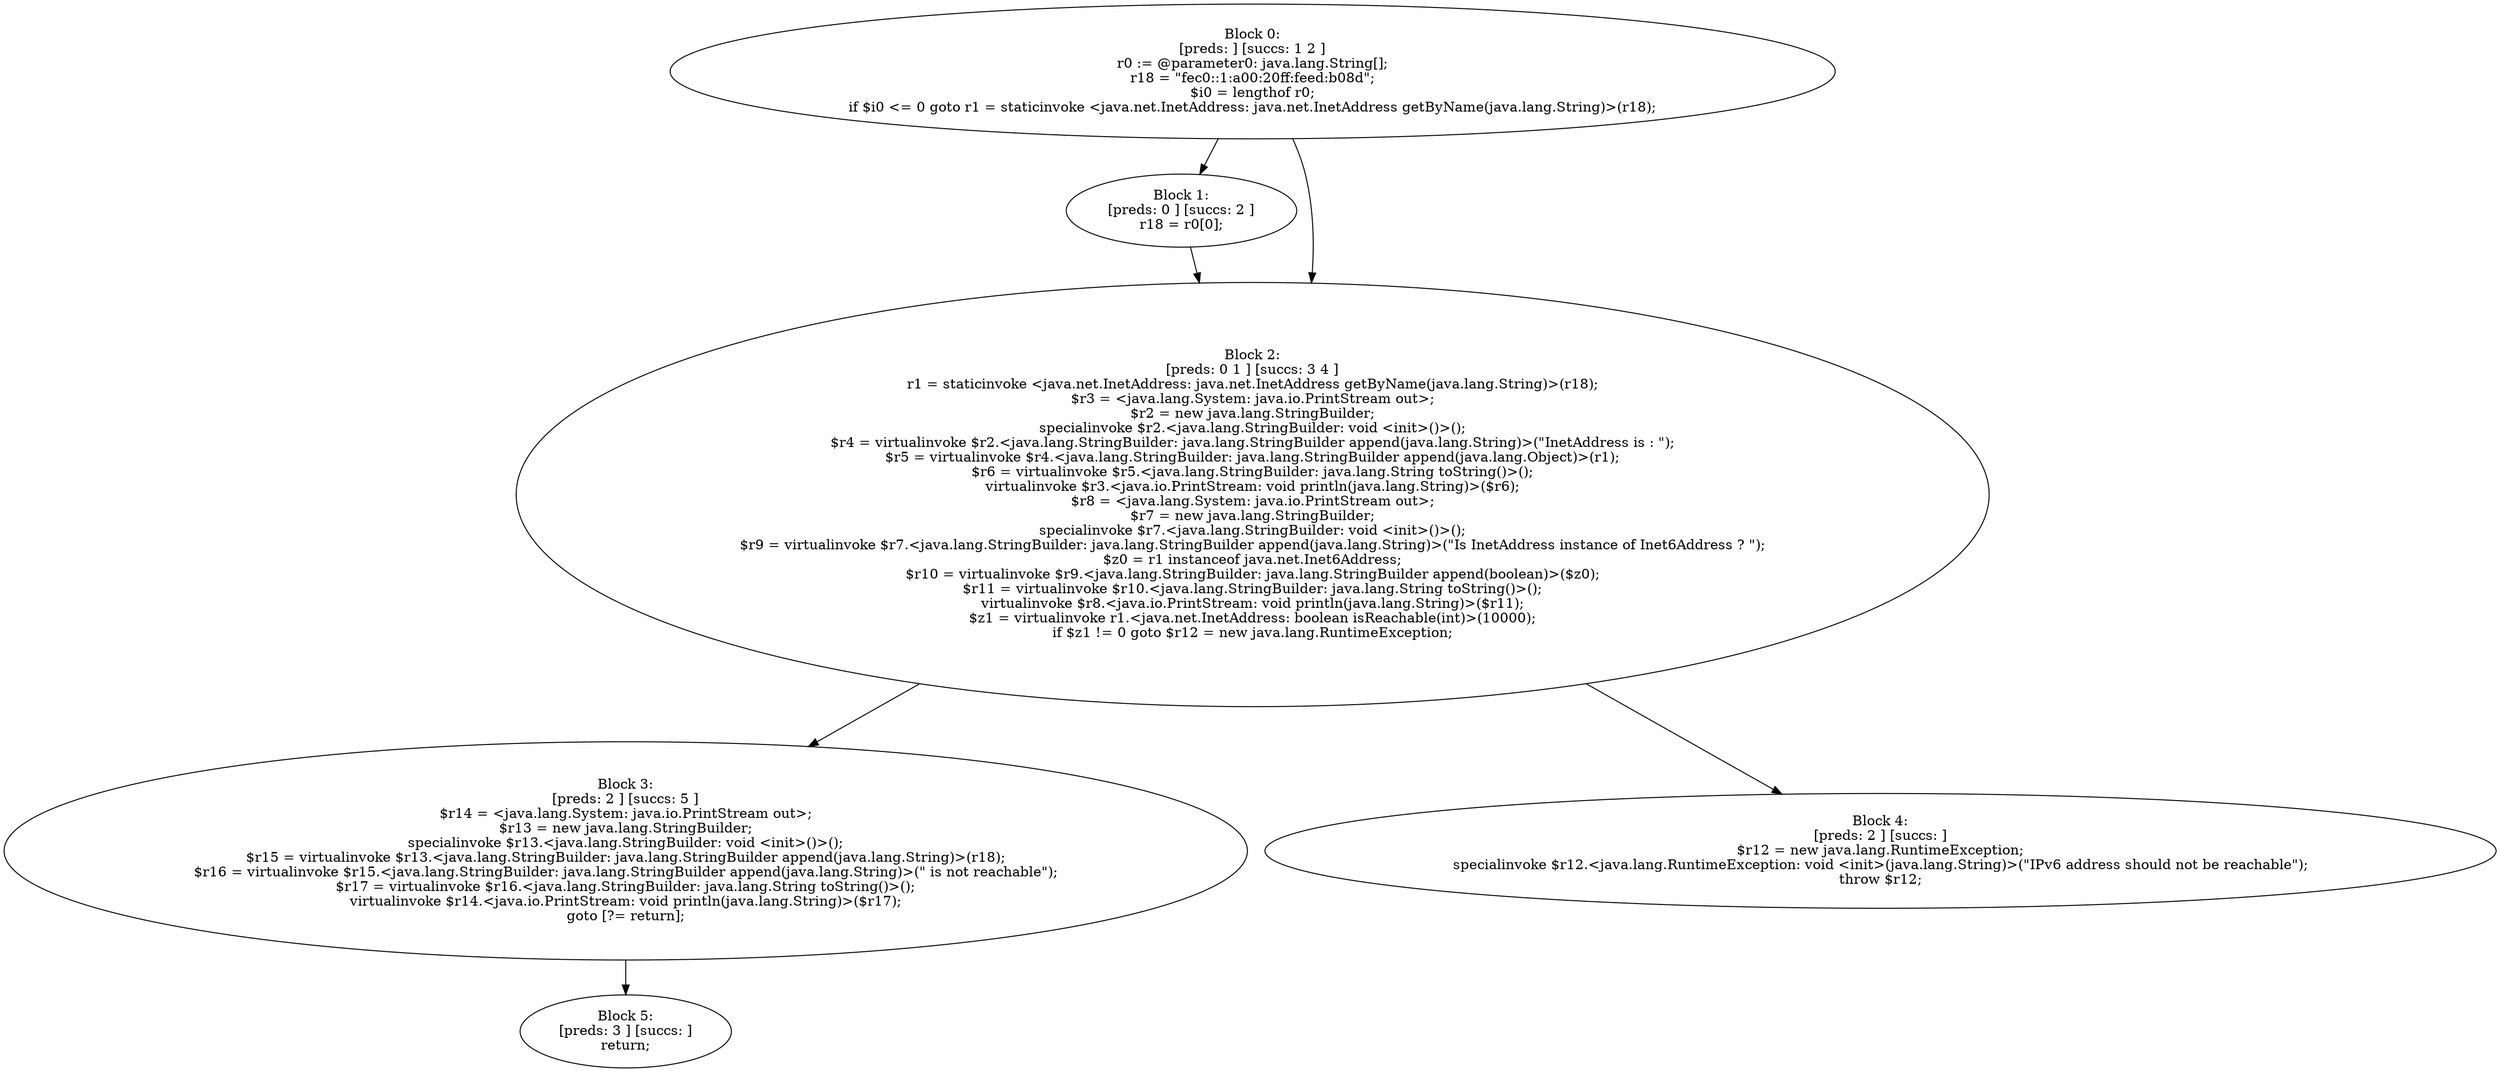 digraph "unitGraph" {
    "Block 0:
[preds: ] [succs: 1 2 ]
r0 := @parameter0: java.lang.String[];
r18 = \"fec0::1:a00:20ff:feed:b08d\";
$i0 = lengthof r0;
if $i0 <= 0 goto r1 = staticinvoke <java.net.InetAddress: java.net.InetAddress getByName(java.lang.String)>(r18);
"
    "Block 1:
[preds: 0 ] [succs: 2 ]
r18 = r0[0];
"
    "Block 2:
[preds: 0 1 ] [succs: 3 4 ]
r1 = staticinvoke <java.net.InetAddress: java.net.InetAddress getByName(java.lang.String)>(r18);
$r3 = <java.lang.System: java.io.PrintStream out>;
$r2 = new java.lang.StringBuilder;
specialinvoke $r2.<java.lang.StringBuilder: void <init>()>();
$r4 = virtualinvoke $r2.<java.lang.StringBuilder: java.lang.StringBuilder append(java.lang.String)>(\"InetAddress is : \");
$r5 = virtualinvoke $r4.<java.lang.StringBuilder: java.lang.StringBuilder append(java.lang.Object)>(r1);
$r6 = virtualinvoke $r5.<java.lang.StringBuilder: java.lang.String toString()>();
virtualinvoke $r3.<java.io.PrintStream: void println(java.lang.String)>($r6);
$r8 = <java.lang.System: java.io.PrintStream out>;
$r7 = new java.lang.StringBuilder;
specialinvoke $r7.<java.lang.StringBuilder: void <init>()>();
$r9 = virtualinvoke $r7.<java.lang.StringBuilder: java.lang.StringBuilder append(java.lang.String)>(\"Is InetAddress instance of Inet6Address ? \");
$z0 = r1 instanceof java.net.Inet6Address;
$r10 = virtualinvoke $r9.<java.lang.StringBuilder: java.lang.StringBuilder append(boolean)>($z0);
$r11 = virtualinvoke $r10.<java.lang.StringBuilder: java.lang.String toString()>();
virtualinvoke $r8.<java.io.PrintStream: void println(java.lang.String)>($r11);
$z1 = virtualinvoke r1.<java.net.InetAddress: boolean isReachable(int)>(10000);
if $z1 != 0 goto $r12 = new java.lang.RuntimeException;
"
    "Block 3:
[preds: 2 ] [succs: 5 ]
$r14 = <java.lang.System: java.io.PrintStream out>;
$r13 = new java.lang.StringBuilder;
specialinvoke $r13.<java.lang.StringBuilder: void <init>()>();
$r15 = virtualinvoke $r13.<java.lang.StringBuilder: java.lang.StringBuilder append(java.lang.String)>(r18);
$r16 = virtualinvoke $r15.<java.lang.StringBuilder: java.lang.StringBuilder append(java.lang.String)>(\" is not reachable\");
$r17 = virtualinvoke $r16.<java.lang.StringBuilder: java.lang.String toString()>();
virtualinvoke $r14.<java.io.PrintStream: void println(java.lang.String)>($r17);
goto [?= return];
"
    "Block 4:
[preds: 2 ] [succs: ]
$r12 = new java.lang.RuntimeException;
specialinvoke $r12.<java.lang.RuntimeException: void <init>(java.lang.String)>(\"IPv6 address should not be reachable\");
throw $r12;
"
    "Block 5:
[preds: 3 ] [succs: ]
return;
"
    "Block 0:
[preds: ] [succs: 1 2 ]
r0 := @parameter0: java.lang.String[];
r18 = \"fec0::1:a00:20ff:feed:b08d\";
$i0 = lengthof r0;
if $i0 <= 0 goto r1 = staticinvoke <java.net.InetAddress: java.net.InetAddress getByName(java.lang.String)>(r18);
"->"Block 1:
[preds: 0 ] [succs: 2 ]
r18 = r0[0];
";
    "Block 0:
[preds: ] [succs: 1 2 ]
r0 := @parameter0: java.lang.String[];
r18 = \"fec0::1:a00:20ff:feed:b08d\";
$i0 = lengthof r0;
if $i0 <= 0 goto r1 = staticinvoke <java.net.InetAddress: java.net.InetAddress getByName(java.lang.String)>(r18);
"->"Block 2:
[preds: 0 1 ] [succs: 3 4 ]
r1 = staticinvoke <java.net.InetAddress: java.net.InetAddress getByName(java.lang.String)>(r18);
$r3 = <java.lang.System: java.io.PrintStream out>;
$r2 = new java.lang.StringBuilder;
specialinvoke $r2.<java.lang.StringBuilder: void <init>()>();
$r4 = virtualinvoke $r2.<java.lang.StringBuilder: java.lang.StringBuilder append(java.lang.String)>(\"InetAddress is : \");
$r5 = virtualinvoke $r4.<java.lang.StringBuilder: java.lang.StringBuilder append(java.lang.Object)>(r1);
$r6 = virtualinvoke $r5.<java.lang.StringBuilder: java.lang.String toString()>();
virtualinvoke $r3.<java.io.PrintStream: void println(java.lang.String)>($r6);
$r8 = <java.lang.System: java.io.PrintStream out>;
$r7 = new java.lang.StringBuilder;
specialinvoke $r7.<java.lang.StringBuilder: void <init>()>();
$r9 = virtualinvoke $r7.<java.lang.StringBuilder: java.lang.StringBuilder append(java.lang.String)>(\"Is InetAddress instance of Inet6Address ? \");
$z0 = r1 instanceof java.net.Inet6Address;
$r10 = virtualinvoke $r9.<java.lang.StringBuilder: java.lang.StringBuilder append(boolean)>($z0);
$r11 = virtualinvoke $r10.<java.lang.StringBuilder: java.lang.String toString()>();
virtualinvoke $r8.<java.io.PrintStream: void println(java.lang.String)>($r11);
$z1 = virtualinvoke r1.<java.net.InetAddress: boolean isReachable(int)>(10000);
if $z1 != 0 goto $r12 = new java.lang.RuntimeException;
";
    "Block 1:
[preds: 0 ] [succs: 2 ]
r18 = r0[0];
"->"Block 2:
[preds: 0 1 ] [succs: 3 4 ]
r1 = staticinvoke <java.net.InetAddress: java.net.InetAddress getByName(java.lang.String)>(r18);
$r3 = <java.lang.System: java.io.PrintStream out>;
$r2 = new java.lang.StringBuilder;
specialinvoke $r2.<java.lang.StringBuilder: void <init>()>();
$r4 = virtualinvoke $r2.<java.lang.StringBuilder: java.lang.StringBuilder append(java.lang.String)>(\"InetAddress is : \");
$r5 = virtualinvoke $r4.<java.lang.StringBuilder: java.lang.StringBuilder append(java.lang.Object)>(r1);
$r6 = virtualinvoke $r5.<java.lang.StringBuilder: java.lang.String toString()>();
virtualinvoke $r3.<java.io.PrintStream: void println(java.lang.String)>($r6);
$r8 = <java.lang.System: java.io.PrintStream out>;
$r7 = new java.lang.StringBuilder;
specialinvoke $r7.<java.lang.StringBuilder: void <init>()>();
$r9 = virtualinvoke $r7.<java.lang.StringBuilder: java.lang.StringBuilder append(java.lang.String)>(\"Is InetAddress instance of Inet6Address ? \");
$z0 = r1 instanceof java.net.Inet6Address;
$r10 = virtualinvoke $r9.<java.lang.StringBuilder: java.lang.StringBuilder append(boolean)>($z0);
$r11 = virtualinvoke $r10.<java.lang.StringBuilder: java.lang.String toString()>();
virtualinvoke $r8.<java.io.PrintStream: void println(java.lang.String)>($r11);
$z1 = virtualinvoke r1.<java.net.InetAddress: boolean isReachable(int)>(10000);
if $z1 != 0 goto $r12 = new java.lang.RuntimeException;
";
    "Block 2:
[preds: 0 1 ] [succs: 3 4 ]
r1 = staticinvoke <java.net.InetAddress: java.net.InetAddress getByName(java.lang.String)>(r18);
$r3 = <java.lang.System: java.io.PrintStream out>;
$r2 = new java.lang.StringBuilder;
specialinvoke $r2.<java.lang.StringBuilder: void <init>()>();
$r4 = virtualinvoke $r2.<java.lang.StringBuilder: java.lang.StringBuilder append(java.lang.String)>(\"InetAddress is : \");
$r5 = virtualinvoke $r4.<java.lang.StringBuilder: java.lang.StringBuilder append(java.lang.Object)>(r1);
$r6 = virtualinvoke $r5.<java.lang.StringBuilder: java.lang.String toString()>();
virtualinvoke $r3.<java.io.PrintStream: void println(java.lang.String)>($r6);
$r8 = <java.lang.System: java.io.PrintStream out>;
$r7 = new java.lang.StringBuilder;
specialinvoke $r7.<java.lang.StringBuilder: void <init>()>();
$r9 = virtualinvoke $r7.<java.lang.StringBuilder: java.lang.StringBuilder append(java.lang.String)>(\"Is InetAddress instance of Inet6Address ? \");
$z0 = r1 instanceof java.net.Inet6Address;
$r10 = virtualinvoke $r9.<java.lang.StringBuilder: java.lang.StringBuilder append(boolean)>($z0);
$r11 = virtualinvoke $r10.<java.lang.StringBuilder: java.lang.String toString()>();
virtualinvoke $r8.<java.io.PrintStream: void println(java.lang.String)>($r11);
$z1 = virtualinvoke r1.<java.net.InetAddress: boolean isReachable(int)>(10000);
if $z1 != 0 goto $r12 = new java.lang.RuntimeException;
"->"Block 3:
[preds: 2 ] [succs: 5 ]
$r14 = <java.lang.System: java.io.PrintStream out>;
$r13 = new java.lang.StringBuilder;
specialinvoke $r13.<java.lang.StringBuilder: void <init>()>();
$r15 = virtualinvoke $r13.<java.lang.StringBuilder: java.lang.StringBuilder append(java.lang.String)>(r18);
$r16 = virtualinvoke $r15.<java.lang.StringBuilder: java.lang.StringBuilder append(java.lang.String)>(\" is not reachable\");
$r17 = virtualinvoke $r16.<java.lang.StringBuilder: java.lang.String toString()>();
virtualinvoke $r14.<java.io.PrintStream: void println(java.lang.String)>($r17);
goto [?= return];
";
    "Block 2:
[preds: 0 1 ] [succs: 3 4 ]
r1 = staticinvoke <java.net.InetAddress: java.net.InetAddress getByName(java.lang.String)>(r18);
$r3 = <java.lang.System: java.io.PrintStream out>;
$r2 = new java.lang.StringBuilder;
specialinvoke $r2.<java.lang.StringBuilder: void <init>()>();
$r4 = virtualinvoke $r2.<java.lang.StringBuilder: java.lang.StringBuilder append(java.lang.String)>(\"InetAddress is : \");
$r5 = virtualinvoke $r4.<java.lang.StringBuilder: java.lang.StringBuilder append(java.lang.Object)>(r1);
$r6 = virtualinvoke $r5.<java.lang.StringBuilder: java.lang.String toString()>();
virtualinvoke $r3.<java.io.PrintStream: void println(java.lang.String)>($r6);
$r8 = <java.lang.System: java.io.PrintStream out>;
$r7 = new java.lang.StringBuilder;
specialinvoke $r7.<java.lang.StringBuilder: void <init>()>();
$r9 = virtualinvoke $r7.<java.lang.StringBuilder: java.lang.StringBuilder append(java.lang.String)>(\"Is InetAddress instance of Inet6Address ? \");
$z0 = r1 instanceof java.net.Inet6Address;
$r10 = virtualinvoke $r9.<java.lang.StringBuilder: java.lang.StringBuilder append(boolean)>($z0);
$r11 = virtualinvoke $r10.<java.lang.StringBuilder: java.lang.String toString()>();
virtualinvoke $r8.<java.io.PrintStream: void println(java.lang.String)>($r11);
$z1 = virtualinvoke r1.<java.net.InetAddress: boolean isReachable(int)>(10000);
if $z1 != 0 goto $r12 = new java.lang.RuntimeException;
"->"Block 4:
[preds: 2 ] [succs: ]
$r12 = new java.lang.RuntimeException;
specialinvoke $r12.<java.lang.RuntimeException: void <init>(java.lang.String)>(\"IPv6 address should not be reachable\");
throw $r12;
";
    "Block 3:
[preds: 2 ] [succs: 5 ]
$r14 = <java.lang.System: java.io.PrintStream out>;
$r13 = new java.lang.StringBuilder;
specialinvoke $r13.<java.lang.StringBuilder: void <init>()>();
$r15 = virtualinvoke $r13.<java.lang.StringBuilder: java.lang.StringBuilder append(java.lang.String)>(r18);
$r16 = virtualinvoke $r15.<java.lang.StringBuilder: java.lang.StringBuilder append(java.lang.String)>(\" is not reachable\");
$r17 = virtualinvoke $r16.<java.lang.StringBuilder: java.lang.String toString()>();
virtualinvoke $r14.<java.io.PrintStream: void println(java.lang.String)>($r17);
goto [?= return];
"->"Block 5:
[preds: 3 ] [succs: ]
return;
";
}
